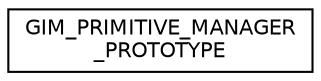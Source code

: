 digraph "Graphical Class Hierarchy"
{
  edge [fontname="Helvetica",fontsize="10",labelfontname="Helvetica",labelfontsize="10"];
  node [fontname="Helvetica",fontsize="10",shape=record];
  rankdir="LR";
  Node1 [label="GIM_PRIMITIVE_MANAGER\l_PROTOTYPE",height=0.2,width=0.4,color="black", fillcolor="white", style="filled",URL="$class_g_i_m___p_r_i_m_i_t_i_v_e___m_a_n_a_g_e_r___p_r_o_t_o_t_y_p_e.html",tooltip="Prototype Base class for primitive classification. "];
}
